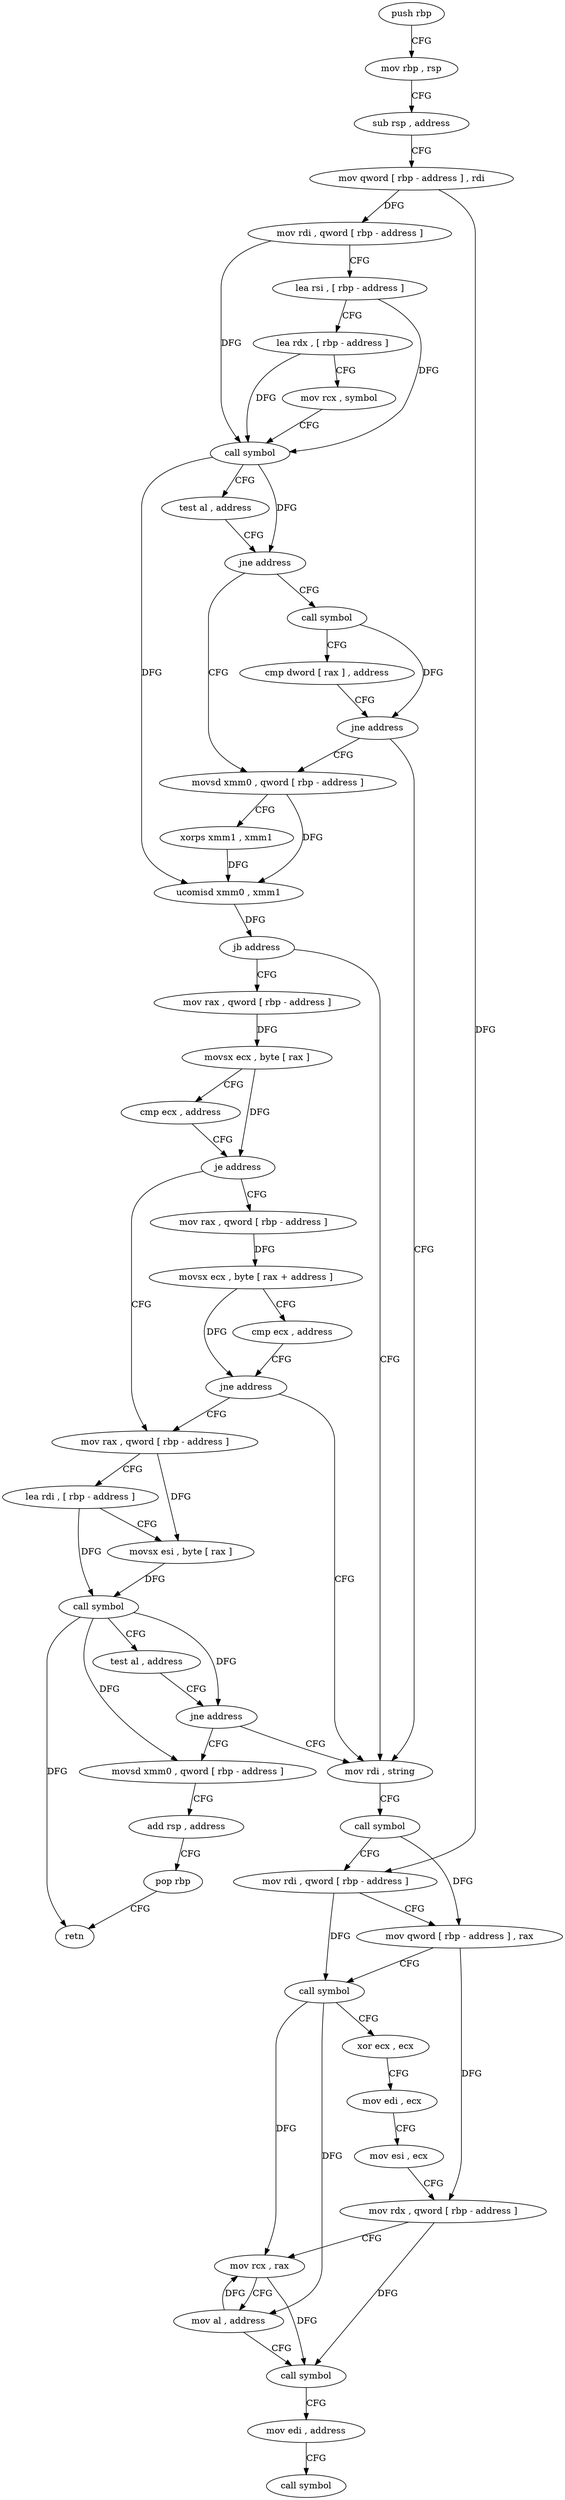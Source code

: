 digraph "func" {
"4203968" [label = "push rbp" ]
"4203969" [label = "mov rbp , rsp" ]
"4203972" [label = "sub rsp , address" ]
"4203976" [label = "mov qword [ rbp - address ] , rdi" ]
"4203980" [label = "mov rdi , qword [ rbp - address ]" ]
"4203984" [label = "lea rsi , [ rbp - address ]" ]
"4203988" [label = "lea rdx , [ rbp - address ]" ]
"4203992" [label = "mov rcx , symbol" ]
"4204002" [label = "call symbol" ]
"4204007" [label = "test al , address" ]
"4204009" [label = "jne address" ]
"4204029" [label = "movsd xmm0 , qword [ rbp - address ]" ]
"4204015" [label = "call symbol" ]
"4204034" [label = "xorps xmm1 , xmm1" ]
"4204037" [label = "ucomisd xmm0 , xmm1" ]
"4204041" [label = "jb address" ]
"4204104" [label = "mov rdi , string" ]
"4204047" [label = "mov rax , qword [ rbp - address ]" ]
"4204020" [label = "cmp dword [ rax ] , address" ]
"4204023" [label = "jne address" ]
"4204114" [label = "call symbol" ]
"4204119" [label = "mov rdi , qword [ rbp - address ]" ]
"4204123" [label = "mov qword [ rbp - address ] , rax" ]
"4204127" [label = "call symbol" ]
"4204132" [label = "xor ecx , ecx" ]
"4204134" [label = "mov edi , ecx" ]
"4204136" [label = "mov esi , ecx" ]
"4204138" [label = "mov rdx , qword [ rbp - address ]" ]
"4204142" [label = "mov rcx , rax" ]
"4204145" [label = "mov al , address" ]
"4204147" [label = "call symbol" ]
"4204152" [label = "mov edi , address" ]
"4204157" [label = "call symbol" ]
"4204051" [label = "movsx ecx , byte [ rax ]" ]
"4204054" [label = "cmp ecx , address" ]
"4204057" [label = "je address" ]
"4204080" [label = "mov rax , qword [ rbp - address ]" ]
"4204063" [label = "mov rax , qword [ rbp - address ]" ]
"4204084" [label = "lea rdi , [ rbp - address ]" ]
"4204088" [label = "movsx esi , byte [ rax ]" ]
"4204091" [label = "call symbol" ]
"4204096" [label = "test al , address" ]
"4204098" [label = "jne address" ]
"4204162" [label = "movsd xmm0 , qword [ rbp - address ]" ]
"4204067" [label = "movsx ecx , byte [ rax + address ]" ]
"4204071" [label = "cmp ecx , address" ]
"4204074" [label = "jne address" ]
"4204167" [label = "add rsp , address" ]
"4204171" [label = "pop rbp" ]
"4204172" [label = "retn" ]
"4203968" -> "4203969" [ label = "CFG" ]
"4203969" -> "4203972" [ label = "CFG" ]
"4203972" -> "4203976" [ label = "CFG" ]
"4203976" -> "4203980" [ label = "DFG" ]
"4203976" -> "4204119" [ label = "DFG" ]
"4203980" -> "4203984" [ label = "CFG" ]
"4203980" -> "4204002" [ label = "DFG" ]
"4203984" -> "4203988" [ label = "CFG" ]
"4203984" -> "4204002" [ label = "DFG" ]
"4203988" -> "4203992" [ label = "CFG" ]
"4203988" -> "4204002" [ label = "DFG" ]
"4203992" -> "4204002" [ label = "CFG" ]
"4204002" -> "4204007" [ label = "CFG" ]
"4204002" -> "4204009" [ label = "DFG" ]
"4204002" -> "4204037" [ label = "DFG" ]
"4204007" -> "4204009" [ label = "CFG" ]
"4204009" -> "4204029" [ label = "CFG" ]
"4204009" -> "4204015" [ label = "CFG" ]
"4204029" -> "4204034" [ label = "CFG" ]
"4204029" -> "4204037" [ label = "DFG" ]
"4204015" -> "4204020" [ label = "CFG" ]
"4204015" -> "4204023" [ label = "DFG" ]
"4204034" -> "4204037" [ label = "DFG" ]
"4204037" -> "4204041" [ label = "DFG" ]
"4204041" -> "4204104" [ label = "CFG" ]
"4204041" -> "4204047" [ label = "CFG" ]
"4204104" -> "4204114" [ label = "CFG" ]
"4204047" -> "4204051" [ label = "DFG" ]
"4204020" -> "4204023" [ label = "CFG" ]
"4204023" -> "4204104" [ label = "CFG" ]
"4204023" -> "4204029" [ label = "CFG" ]
"4204114" -> "4204119" [ label = "CFG" ]
"4204114" -> "4204123" [ label = "DFG" ]
"4204119" -> "4204123" [ label = "CFG" ]
"4204119" -> "4204127" [ label = "DFG" ]
"4204123" -> "4204127" [ label = "CFG" ]
"4204123" -> "4204138" [ label = "DFG" ]
"4204127" -> "4204132" [ label = "CFG" ]
"4204127" -> "4204142" [ label = "DFG" ]
"4204127" -> "4204145" [ label = "DFG" ]
"4204132" -> "4204134" [ label = "CFG" ]
"4204134" -> "4204136" [ label = "CFG" ]
"4204136" -> "4204138" [ label = "CFG" ]
"4204138" -> "4204142" [ label = "CFG" ]
"4204138" -> "4204147" [ label = "DFG" ]
"4204142" -> "4204145" [ label = "CFG" ]
"4204142" -> "4204147" [ label = "DFG" ]
"4204145" -> "4204147" [ label = "CFG" ]
"4204145" -> "4204142" [ label = "DFG" ]
"4204147" -> "4204152" [ label = "CFG" ]
"4204152" -> "4204157" [ label = "CFG" ]
"4204051" -> "4204054" [ label = "CFG" ]
"4204051" -> "4204057" [ label = "DFG" ]
"4204054" -> "4204057" [ label = "CFG" ]
"4204057" -> "4204080" [ label = "CFG" ]
"4204057" -> "4204063" [ label = "CFG" ]
"4204080" -> "4204084" [ label = "CFG" ]
"4204080" -> "4204088" [ label = "DFG" ]
"4204063" -> "4204067" [ label = "DFG" ]
"4204084" -> "4204088" [ label = "CFG" ]
"4204084" -> "4204091" [ label = "DFG" ]
"4204088" -> "4204091" [ label = "DFG" ]
"4204091" -> "4204096" [ label = "CFG" ]
"4204091" -> "4204098" [ label = "DFG" ]
"4204091" -> "4204172" [ label = "DFG" ]
"4204091" -> "4204162" [ label = "DFG" ]
"4204096" -> "4204098" [ label = "CFG" ]
"4204098" -> "4204162" [ label = "CFG" ]
"4204098" -> "4204104" [ label = "CFG" ]
"4204162" -> "4204167" [ label = "CFG" ]
"4204067" -> "4204071" [ label = "CFG" ]
"4204067" -> "4204074" [ label = "DFG" ]
"4204071" -> "4204074" [ label = "CFG" ]
"4204074" -> "4204104" [ label = "CFG" ]
"4204074" -> "4204080" [ label = "CFG" ]
"4204167" -> "4204171" [ label = "CFG" ]
"4204171" -> "4204172" [ label = "CFG" ]
}
